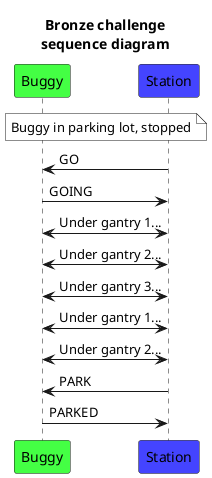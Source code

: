@startuml
title Bronze challenge\nsequence diagram
participant Buggy as b #4f4
participant Station as s #44f
note over b, s #fff: Buggy in parking lot, stopped
    s->b: GO
    s<-b: GOING
    s<->b: Under gantry 1...
    s<->b: Under gantry 2...
    s<->b: Under gantry 3...
    s<->b: Under gantry 1...
    s<->b: Under gantry 2...
    s->b: PARK
    s<-b: PARKED
@enduml
